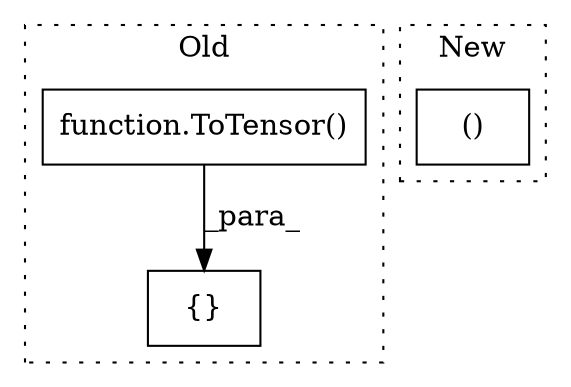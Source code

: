 digraph G {
subgraph cluster0 {
1 [label="function.ToTensor()" a="75" s="4882" l="10" shape="box"];
3 [label="{}" a="59" s="4868,4948" l="14,0" shape="box"];
label = "Old";
style="dotted";
}
subgraph cluster1 {
2 [label="()" a="54" s="5219" l="25" shape="box"];
label = "New";
style="dotted";
}
1 -> 3 [label="_para_"];
}